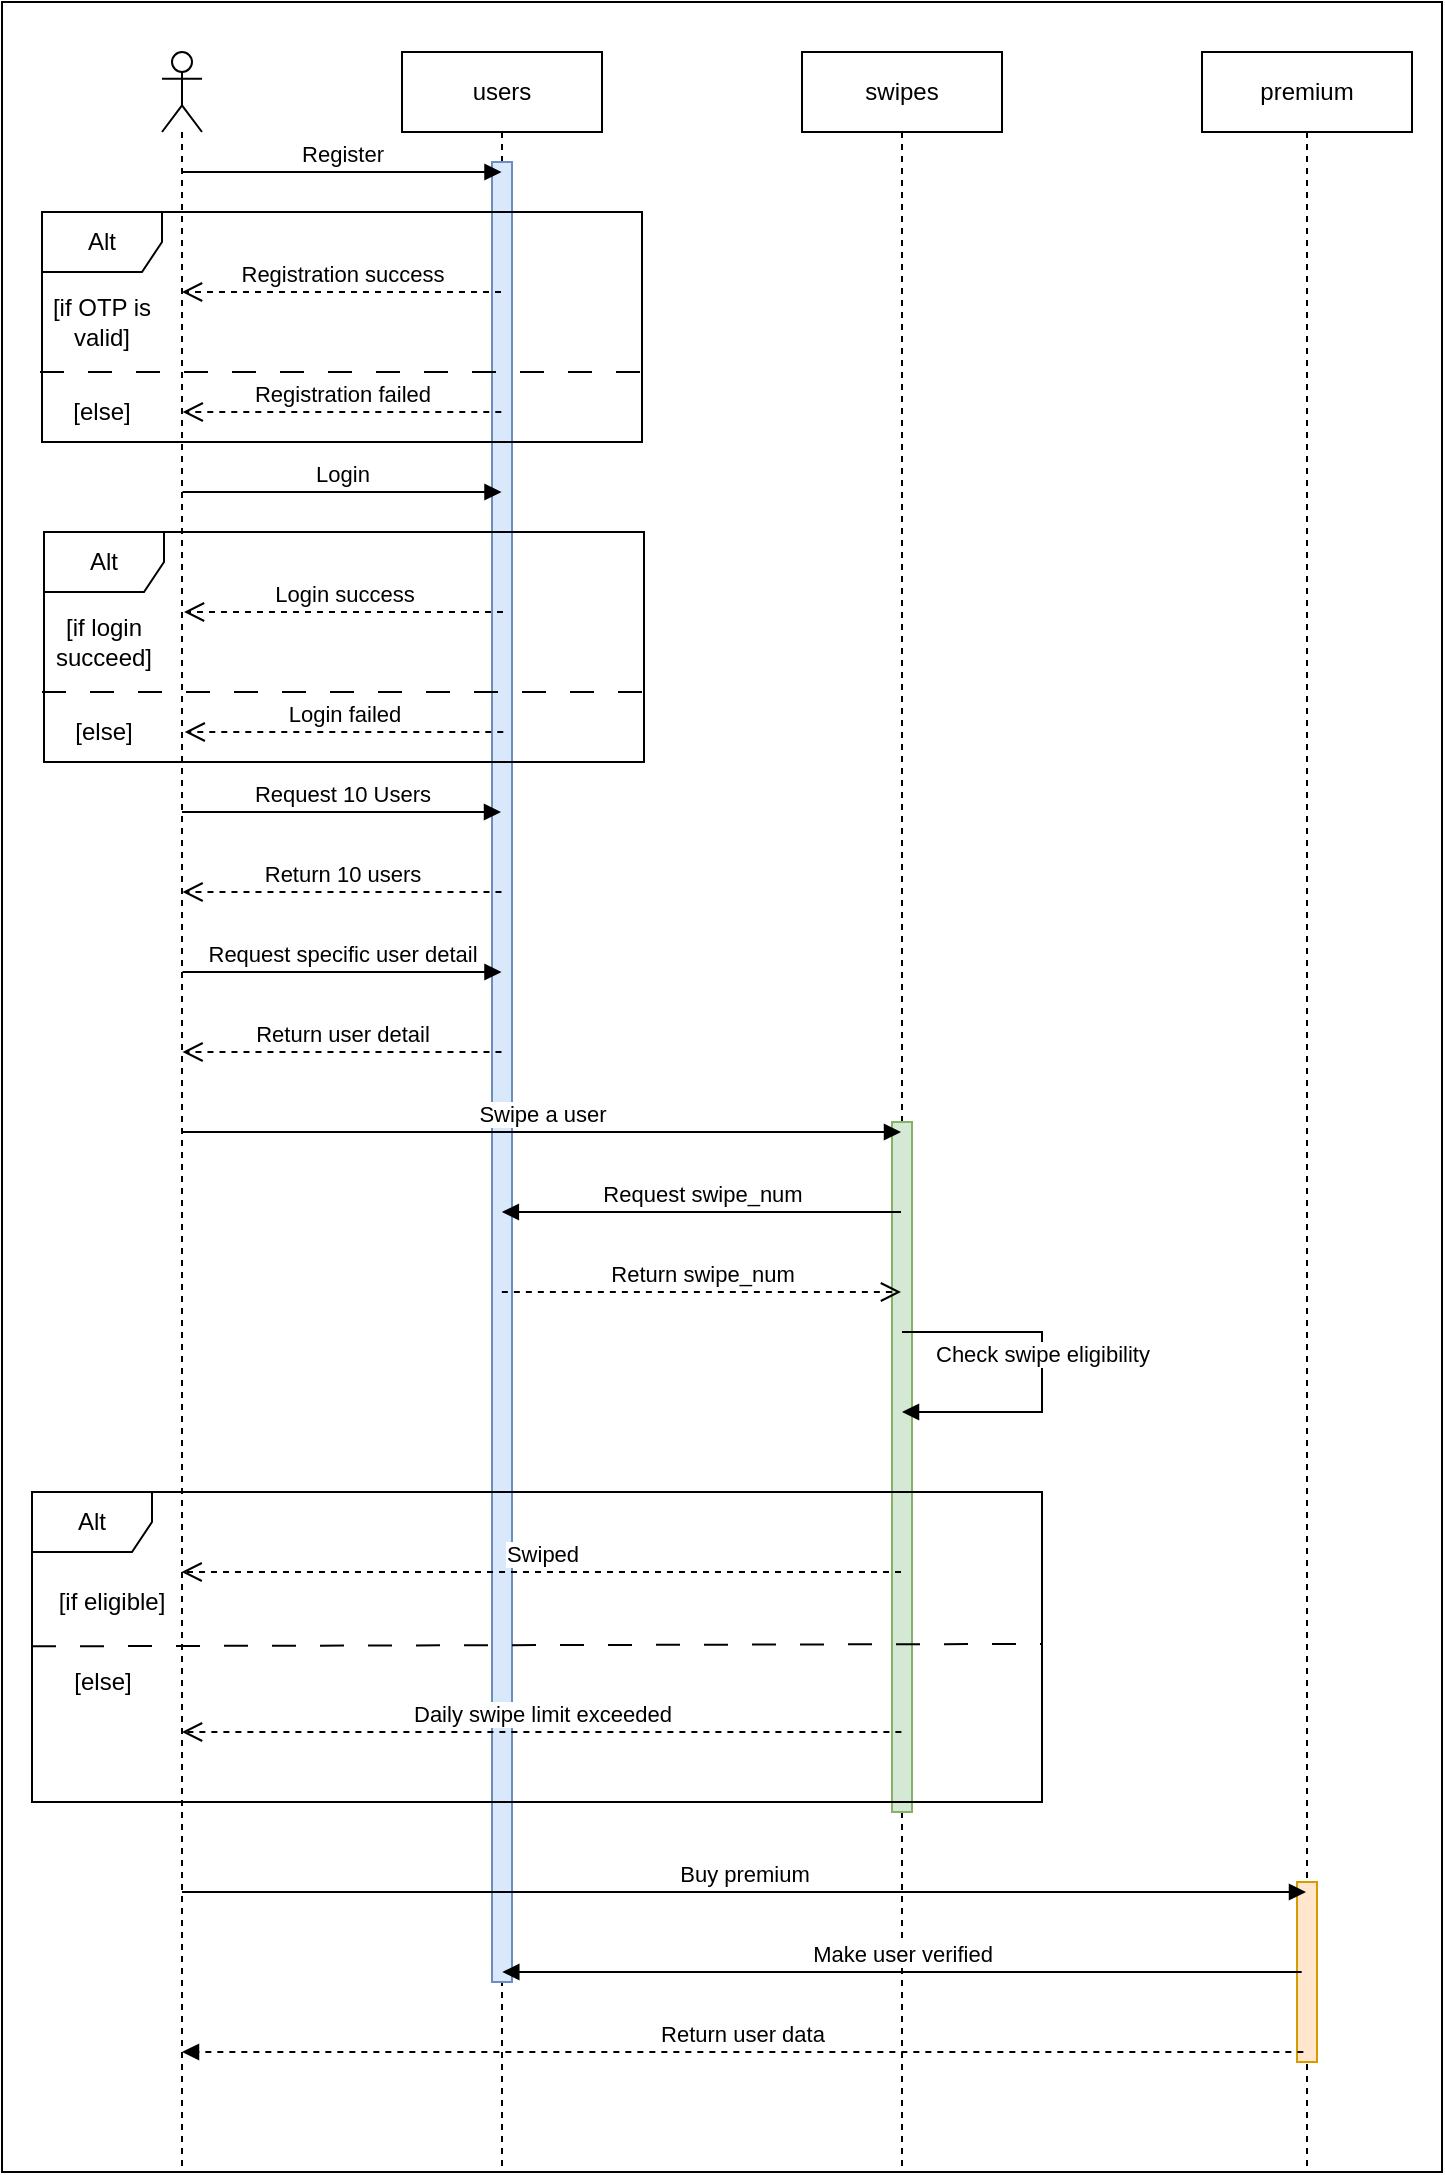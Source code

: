 <mxfile version="26.0.6">
  <diagram name="Page-1" id="0CSj4JY0eFRY_xCTmycJ">
    <mxGraphModel dx="2814" dy="2320" grid="1" gridSize="5" guides="1" tooltips="1" connect="1" arrows="1" fold="1" page="1" pageScale="1" pageWidth="1169" pageHeight="827" math="0" shadow="0">
      <root>
        <mxCell id="0" />
        <mxCell id="1" parent="0" />
        <mxCell id="mFQPoax6oeyArwocXrmx-69" value="" style="rounded=0;whiteSpace=wrap;html=1;" vertex="1" parent="1">
          <mxGeometry x="-60" y="-5" width="720" height="1085" as="geometry" />
        </mxCell>
        <mxCell id="mFQPoax6oeyArwocXrmx-1" value="" style="shape=umlLifeline;perimeter=lifelinePerimeter;whiteSpace=wrap;html=1;container=1;dropTarget=0;collapsible=0;recursiveResize=0;outlineConnect=0;portConstraint=eastwest;newEdgeStyle={&quot;curved&quot;:0,&quot;rounded&quot;:0};participant=umlActor;" vertex="1" parent="1">
          <mxGeometry x="20" y="20" width="20" height="1060" as="geometry" />
        </mxCell>
        <mxCell id="mFQPoax6oeyArwocXrmx-2" value="users" style="shape=umlLifeline;perimeter=lifelinePerimeter;whiteSpace=wrap;html=1;container=1;dropTarget=0;collapsible=0;recursiveResize=0;outlineConnect=0;portConstraint=eastwest;newEdgeStyle={&quot;edgeStyle&quot;:&quot;elbowEdgeStyle&quot;,&quot;elbow&quot;:&quot;vertical&quot;,&quot;curved&quot;:0,&quot;rounded&quot;:0};" vertex="1" parent="1">
          <mxGeometry x="140" y="20" width="100" height="1060" as="geometry" />
        </mxCell>
        <mxCell id="mFQPoax6oeyArwocXrmx-66" value="" style="html=1;points=[[0,0,0,0,5],[0,1,0,0,-5],[1,0,0,0,5],[1,1,0,0,-5]];perimeter=orthogonalPerimeter;outlineConnect=0;targetShapes=umlLifeline;portConstraint=eastwest;newEdgeStyle={&quot;curved&quot;:0,&quot;rounded&quot;:0};fillColor=#dae8fc;strokeColor=#6c8ebf;" vertex="1" parent="mFQPoax6oeyArwocXrmx-2">
          <mxGeometry x="45" y="55" width="10" height="910" as="geometry" />
        </mxCell>
        <mxCell id="mFQPoax6oeyArwocXrmx-9" value="Register" style="html=1;verticalAlign=bottom;endArrow=block;curved=0;rounded=0;" edge="1" parent="1">
          <mxGeometry width="80" relative="1" as="geometry">
            <mxPoint x="30.25" y="80" as="sourcePoint" />
            <mxPoint x="189.75" y="80" as="targetPoint" />
          </mxGeometry>
        </mxCell>
        <mxCell id="mFQPoax6oeyArwocXrmx-17" value="Alt" style="shape=umlFrame;whiteSpace=wrap;html=1;pointerEvents=0;" vertex="1" parent="1">
          <mxGeometry x="-40" y="100" width="300" height="115" as="geometry" />
        </mxCell>
        <mxCell id="mFQPoax6oeyArwocXrmx-18" value="[if OTP is valid]" style="text;html=1;align=center;verticalAlign=middle;whiteSpace=wrap;rounded=0;" vertex="1" parent="1">
          <mxGeometry x="-40" y="140" width="60" height="30" as="geometry" />
        </mxCell>
        <mxCell id="mFQPoax6oeyArwocXrmx-19" value="Registration success" style="html=1;verticalAlign=bottom;endArrow=open;dashed=1;endSize=8;curved=0;rounded=0;" edge="1" parent="1">
          <mxGeometry relative="1" as="geometry">
            <mxPoint x="189.5" y="140" as="sourcePoint" />
            <mxPoint x="30" y="140" as="targetPoint" />
          </mxGeometry>
        </mxCell>
        <mxCell id="mFQPoax6oeyArwocXrmx-23" value="" style="endArrow=none;dashed=1;html=1;rounded=0;strokeWidth=1;jumpSize=10;jumpStyle=none;strokeColor=default;dashPattern=12 12;" edge="1" parent="1">
          <mxGeometry width="50" height="50" relative="1" as="geometry">
            <mxPoint x="-41" y="180" as="sourcePoint" />
            <mxPoint x="261" y="180" as="targetPoint" />
          </mxGeometry>
        </mxCell>
        <mxCell id="mFQPoax6oeyArwocXrmx-24" value="[else]" style="text;html=1;align=center;verticalAlign=middle;whiteSpace=wrap;rounded=0;" vertex="1" parent="1">
          <mxGeometry x="-40" y="185" width="60" height="30" as="geometry" />
        </mxCell>
        <mxCell id="mFQPoax6oeyArwocXrmx-25" value="Registration failed" style="html=1;verticalAlign=bottom;endArrow=open;dashed=1;endSize=8;curved=0;rounded=0;" edge="1" parent="1">
          <mxGeometry relative="1" as="geometry">
            <mxPoint x="189.64" y="200" as="sourcePoint" />
            <mxPoint x="30.362" y="200" as="targetPoint" />
            <Array as="points">
              <mxPoint x="110.14" y="200" />
            </Array>
          </mxGeometry>
        </mxCell>
        <mxCell id="mFQPoax6oeyArwocXrmx-26" value="Login" style="html=1;verticalAlign=bottom;endArrow=block;curved=0;rounded=0;" edge="1" parent="1">
          <mxGeometry width="80" relative="1" as="geometry">
            <mxPoint x="30.25" y="240" as="sourcePoint" />
            <mxPoint x="189.75" y="240" as="targetPoint" />
          </mxGeometry>
        </mxCell>
        <mxCell id="mFQPoax6oeyArwocXrmx-30" value="Alt" style="shape=umlFrame;whiteSpace=wrap;html=1;pointerEvents=0;" vertex="1" parent="1">
          <mxGeometry x="-39" y="260" width="300" height="115" as="geometry" />
        </mxCell>
        <mxCell id="mFQPoax6oeyArwocXrmx-31" value="[if login succeed]" style="text;html=1;align=center;verticalAlign=middle;whiteSpace=wrap;rounded=0;" vertex="1" parent="1">
          <mxGeometry x="-39" y="300" width="60" height="30" as="geometry" />
        </mxCell>
        <mxCell id="mFQPoax6oeyArwocXrmx-32" value="Login success" style="html=1;verticalAlign=bottom;endArrow=open;dashed=1;endSize=8;curved=0;rounded=0;" edge="1" parent="1">
          <mxGeometry relative="1" as="geometry">
            <mxPoint x="190.5" y="300" as="sourcePoint" />
            <mxPoint x="31" y="300" as="targetPoint" />
          </mxGeometry>
        </mxCell>
        <mxCell id="mFQPoax6oeyArwocXrmx-33" value="" style="endArrow=none;dashed=1;html=1;rounded=0;strokeWidth=1;jumpSize=10;jumpStyle=none;strokeColor=default;dashPattern=12 12;" edge="1" parent="1">
          <mxGeometry width="50" height="50" relative="1" as="geometry">
            <mxPoint x="-40" y="340" as="sourcePoint" />
            <mxPoint x="262" y="340" as="targetPoint" />
          </mxGeometry>
        </mxCell>
        <mxCell id="mFQPoax6oeyArwocXrmx-34" value="[else]" style="text;html=1;align=center;verticalAlign=middle;whiteSpace=wrap;rounded=0;" vertex="1" parent="1">
          <mxGeometry x="-39" y="345" width="60" height="30" as="geometry" />
        </mxCell>
        <mxCell id="mFQPoax6oeyArwocXrmx-35" value="Login failed" style="html=1;verticalAlign=bottom;endArrow=open;dashed=1;endSize=8;curved=0;rounded=0;" edge="1" parent="1">
          <mxGeometry relative="1" as="geometry">
            <mxPoint x="190.64" y="360" as="sourcePoint" />
            <mxPoint x="31.362" y="360" as="targetPoint" />
            <Array as="points">
              <mxPoint x="111.14" y="360" />
            </Array>
          </mxGeometry>
        </mxCell>
        <mxCell id="mFQPoax6oeyArwocXrmx-36" value="swipes" style="shape=umlLifeline;perimeter=lifelinePerimeter;whiteSpace=wrap;html=1;container=1;dropTarget=0;collapsible=0;recursiveResize=0;outlineConnect=0;portConstraint=eastwest;newEdgeStyle={&quot;curved&quot;:0,&quot;rounded&quot;:0};" vertex="1" parent="1">
          <mxGeometry x="340" y="20" width="100" height="1060" as="geometry" />
        </mxCell>
        <mxCell id="mFQPoax6oeyArwocXrmx-67" value="" style="html=1;points=[[0,0,0,0,5],[0,1,0,0,-5],[1,0,0,0,5],[1,1,0,0,-5]];perimeter=orthogonalPerimeter;outlineConnect=0;targetShapes=umlLifeline;portConstraint=eastwest;newEdgeStyle={&quot;curved&quot;:0,&quot;rounded&quot;:0};fillColor=#d5e8d4;strokeColor=#82b366;" vertex="1" parent="mFQPoax6oeyArwocXrmx-36">
          <mxGeometry x="45" y="535" width="10" height="345" as="geometry" />
        </mxCell>
        <mxCell id="mFQPoax6oeyArwocXrmx-38" value="Request 10 Users" style="html=1;verticalAlign=bottom;endArrow=block;curved=0;rounded=0;" edge="1" parent="1" target="mFQPoax6oeyArwocXrmx-2">
          <mxGeometry width="80" relative="1" as="geometry">
            <mxPoint x="30" y="400" as="sourcePoint" />
            <mxPoint x="110" y="400" as="targetPoint" />
          </mxGeometry>
        </mxCell>
        <mxCell id="mFQPoax6oeyArwocXrmx-41" value="Return 10 users" style="html=1;verticalAlign=bottom;endArrow=open;dashed=1;endSize=8;curved=0;rounded=0;" edge="1" parent="1">
          <mxGeometry relative="1" as="geometry">
            <mxPoint x="189.74" y="440.0" as="sourcePoint" />
            <mxPoint x="30.264" y="440.0" as="targetPoint" />
          </mxGeometry>
        </mxCell>
        <mxCell id="mFQPoax6oeyArwocXrmx-43" value="Request specific user detail" style="html=1;verticalAlign=bottom;endArrow=block;curved=0;rounded=0;" edge="1" parent="1">
          <mxGeometry width="80" relative="1" as="geometry">
            <mxPoint x="30.264" y="480" as="sourcePoint" />
            <mxPoint x="189.74" y="480" as="targetPoint" />
            <Array as="points">
              <mxPoint x="150.24" y="480" />
            </Array>
          </mxGeometry>
        </mxCell>
        <mxCell id="mFQPoax6oeyArwocXrmx-44" value="Return user detail" style="html=1;verticalAlign=bottom;endArrow=open;dashed=1;endSize=8;curved=0;rounded=0;" edge="1" parent="1">
          <mxGeometry relative="1" as="geometry">
            <mxPoint x="189.74" y="520.0" as="sourcePoint" />
            <mxPoint x="30.264" y="520.0" as="targetPoint" />
          </mxGeometry>
        </mxCell>
        <mxCell id="mFQPoax6oeyArwocXrmx-46" value="Swipe a user" style="html=1;verticalAlign=bottom;endArrow=block;curved=0;rounded=0;" edge="1" parent="1" target="mFQPoax6oeyArwocXrmx-36">
          <mxGeometry width="80" relative="1" as="geometry">
            <mxPoint x="30.264" y="560" as="sourcePoint" />
            <mxPoint x="189.74" y="560" as="targetPoint" />
            <Array as="points">
              <mxPoint x="150.24" y="560" />
            </Array>
          </mxGeometry>
        </mxCell>
        <mxCell id="mFQPoax6oeyArwocXrmx-49" value="Alt" style="shape=umlFrame;whiteSpace=wrap;html=1;pointerEvents=0;" vertex="1" parent="1">
          <mxGeometry x="-45" y="740" width="505" height="155" as="geometry" />
        </mxCell>
        <mxCell id="mFQPoax6oeyArwocXrmx-50" value="[if eligible]" style="text;html=1;align=center;verticalAlign=middle;whiteSpace=wrap;rounded=0;" vertex="1" parent="1">
          <mxGeometry x="-35" y="780" width="60" height="30" as="geometry" />
        </mxCell>
        <mxCell id="mFQPoax6oeyArwocXrmx-52" value="Request swipe_num" style="html=1;verticalAlign=bottom;endArrow=block;curved=0;rounded=0;" edge="1" parent="1">
          <mxGeometry width="80" relative="1" as="geometry">
            <mxPoint x="389.5" y="600" as="sourcePoint" />
            <mxPoint x="189.929" y="600" as="targetPoint" />
          </mxGeometry>
        </mxCell>
        <mxCell id="mFQPoax6oeyArwocXrmx-53" value="Return swipe_num" style="html=1;verticalAlign=bottom;endArrow=open;dashed=1;endSize=8;curved=0;rounded=0;" edge="1" parent="1">
          <mxGeometry relative="1" as="geometry">
            <mxPoint x="189.929" y="640" as="sourcePoint" />
            <mxPoint x="389.5" y="640" as="targetPoint" />
          </mxGeometry>
        </mxCell>
        <mxCell id="mFQPoax6oeyArwocXrmx-55" value="Check swipe&amp;nbsp;eligibility" style="html=1;verticalAlign=bottom;endArrow=block;curved=0;rounded=0;" edge="1" parent="1" source="mFQPoax6oeyArwocXrmx-36" target="mFQPoax6oeyArwocXrmx-36">
          <mxGeometry width="80" relative="1" as="geometry">
            <mxPoint x="400" y="660" as="sourcePoint" />
            <mxPoint x="450" y="685" as="targetPoint" />
            <Array as="points">
              <mxPoint x="460" y="660" />
              <mxPoint x="460" y="700" />
            </Array>
          </mxGeometry>
        </mxCell>
        <mxCell id="mFQPoax6oeyArwocXrmx-56" value="Swiped" style="html=1;verticalAlign=bottom;endArrow=open;dashed=1;endSize=8;curved=0;rounded=0;" edge="1" parent="1">
          <mxGeometry relative="1" as="geometry">
            <mxPoint x="389.5" y="780" as="sourcePoint" />
            <mxPoint x="29.81" y="780" as="targetPoint" />
          </mxGeometry>
        </mxCell>
        <mxCell id="mFQPoax6oeyArwocXrmx-57" value="" style="endArrow=none;dashed=1;html=1;rounded=0;strokeWidth=1;jumpSize=10;jumpStyle=none;strokeColor=default;dashPattern=12 12;entryX=1.001;entryY=0.49;entryDx=0;entryDy=0;entryPerimeter=0;" edge="1" parent="1" target="mFQPoax6oeyArwocXrmx-49">
          <mxGeometry width="50" height="50" relative="1" as="geometry">
            <mxPoint x="-45" y="817.16" as="sourcePoint" />
            <mxPoint x="257" y="817.16" as="targetPoint" />
          </mxGeometry>
        </mxCell>
        <mxCell id="mFQPoax6oeyArwocXrmx-58" value="[else]" style="text;html=1;align=center;verticalAlign=middle;resizable=0;points=[];autosize=1;strokeColor=none;fillColor=none;" vertex="1" parent="1">
          <mxGeometry x="-35" y="820" width="50" height="30" as="geometry" />
        </mxCell>
        <mxCell id="mFQPoax6oeyArwocXrmx-59" value="Daily swipe limit exceeded" style="html=1;verticalAlign=bottom;endArrow=open;dashed=1;endSize=8;curved=0;rounded=0;" edge="1" parent="1">
          <mxGeometry relative="1" as="geometry">
            <mxPoint x="389.69" y="860" as="sourcePoint" />
            <mxPoint x="30.0" y="860" as="targetPoint" />
          </mxGeometry>
        </mxCell>
        <mxCell id="mFQPoax6oeyArwocXrmx-60" value="premium" style="shape=umlLifeline;perimeter=lifelinePerimeter;whiteSpace=wrap;html=1;container=1;dropTarget=0;collapsible=0;recursiveResize=0;outlineConnect=0;portConstraint=eastwest;newEdgeStyle={&quot;curved&quot;:0,&quot;rounded&quot;:0};" vertex="1" parent="1">
          <mxGeometry x="540" y="20" width="105" height="1060" as="geometry" />
        </mxCell>
        <mxCell id="mFQPoax6oeyArwocXrmx-68" value="" style="html=1;points=[[0,0,0,0,5],[0,1,0,0,-5],[1,0,0,0,5],[1,1,0,0,-5]];perimeter=orthogonalPerimeter;outlineConnect=0;targetShapes=umlLifeline;portConstraint=eastwest;newEdgeStyle={&quot;curved&quot;:0,&quot;rounded&quot;:0};fillColor=#ffe6cc;strokeColor=#d79b00;" vertex="1" parent="mFQPoax6oeyArwocXrmx-60">
          <mxGeometry x="47.5" y="915" width="10" height="90" as="geometry" />
        </mxCell>
        <mxCell id="mFQPoax6oeyArwocXrmx-61" value="Buy premium" style="html=1;verticalAlign=bottom;endArrow=block;curved=0;rounded=0;" edge="1" parent="1" target="mFQPoax6oeyArwocXrmx-60">
          <mxGeometry width="80" relative="1" as="geometry">
            <mxPoint x="30" y="940" as="sourcePoint" />
            <mxPoint x="110" y="940" as="targetPoint" />
          </mxGeometry>
        </mxCell>
        <mxCell id="mFQPoax6oeyArwocXrmx-63" value="Make user verified" style="html=1;verticalAlign=bottom;endArrow=block;curved=0;rounded=0;" edge="1" parent="1">
          <mxGeometry width="80" relative="1" as="geometry">
            <mxPoint x="589.84" y="980" as="sourcePoint" />
            <mxPoint x="190.15" y="980" as="targetPoint" />
          </mxGeometry>
        </mxCell>
        <mxCell id="mFQPoax6oeyArwocXrmx-64" value="Return user data" style="html=1;verticalAlign=bottom;endArrow=block;curved=0;rounded=0;dashed=1;" edge="1" parent="1">
          <mxGeometry width="80" relative="1" as="geometry">
            <mxPoint x="590.67" y="1020" as="sourcePoint" />
            <mxPoint x="30.003" y="1020" as="targetPoint" />
          </mxGeometry>
        </mxCell>
      </root>
    </mxGraphModel>
  </diagram>
</mxfile>
